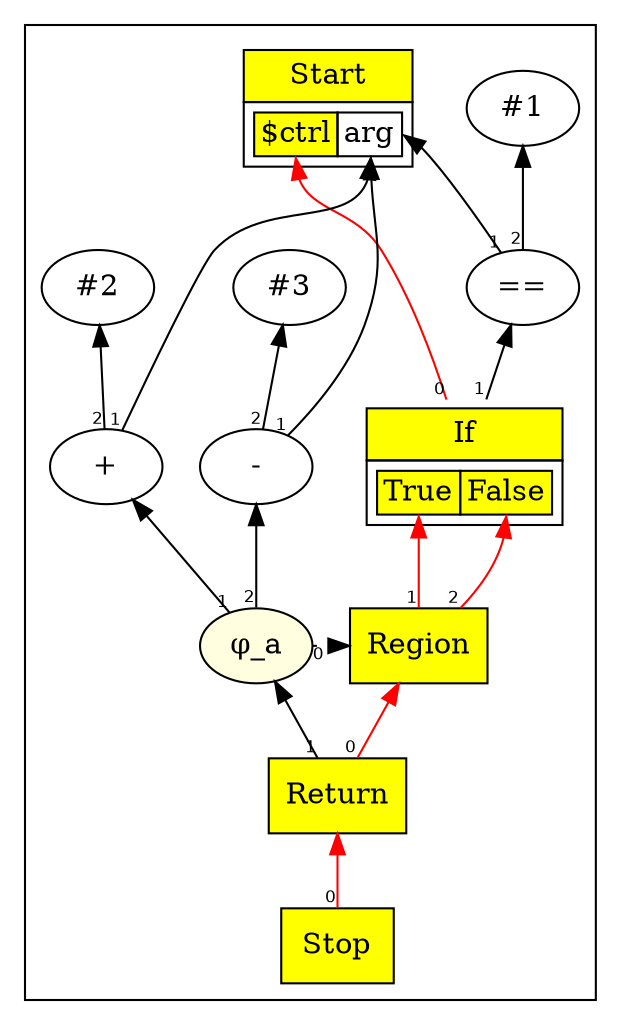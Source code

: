 digraph chapter05 {
/*
int a = 1;
if (arg == 1)
    a = arg+2;
else {
    a = arg-3;
    #showGraph;
}
#showGraph;
return a;
*/
	rankdir=BT;
	ordering="in";
	concentrate="true";
	subgraph cluster_Nodes {
		Start2 [ shape=plaintext label=<
			<TABLE BORDER="0" CELLBORDER="1" CELLSPACING="0" CELLPADDING="4">
			<TR><TD BGCOLOR="yellow">Start</TD></TR>
			<TR><TD>
				<TABLE BORDER="0" CELLBORDER="1" CELLSPACING="0">
				<TR><TD PORT="p0" BGCOLOR="yellow">$ctrl</TD><TD PORT="p1">arg</TD></TR>
				</TABLE>
			</TD></TR>
			</TABLE>>
		];
		Stop3 [ shape=box style=filled fillcolor=yellow label="Stop" ];
		Con_7 [ label="#1" ];
		EQNode8 [ label="==" ];
		If9 [ shape=plaintext label=<
			<TABLE BORDER="0" CELLBORDER="1" CELLSPACING="0" CELLPADDING="4">
			<TR><TD BGCOLOR="yellow">If</TD></TR>
			<TR><TD>
				<TABLE BORDER="0" CELLBORDER="1" CELLSPACING="0">
				<TR><TD PORT="p0" BGCOLOR="yellow">True</TD><TD PORT="p1" BGCOLOR="yellow">False</TD></TR>
				</TABLE>
			</TD></TR>
			</TABLE>>
		];
		Con_13 [ label="#2" ];
		Add14 [ label="+" ];
		Con_15 [ label="#3" ];
		Sub16 [ label="-" ];
		Region17 [ shape=box style=filled fillcolor=yellow label="Region" ];
		Phi_a18 [ style=filled fillcolor=lightyellow label="&phi;_a" ];
		Return19 [ shape=box style=filled fillcolor=yellow label="Return" ];
		{ rank=same; Region17;Phi_a18;}
	}
	edge [ fontname=Helvetica, fontsize=8 ];
	Stop3 -> Return19[taillabel=0 color=red];
	EQNode8 -> Start2:p1[taillabel=1];
	EQNode8 -> Con_7[taillabel=2];
	If9 -> Start2:p0[taillabel=0 color=red];
	If9 -> EQNode8[taillabel=1];
	Add14 -> Start2:p1[taillabel=1];
	Add14 -> Con_13[taillabel=2];
	Sub16 -> Start2:p1[taillabel=1];
	Sub16 -> Con_15[taillabel=2];
	Region17 -> If9:p0[taillabel=1 color=red];
	Region17 -> If9:p1[taillabel=2 color=red];
	Phi_a18 -> Region17 [style=dotted taillabel=0];
	Phi_a18 -> Add14[taillabel=1];
	Phi_a18 -> Sub16[taillabel=2];
	Return19 -> Region17[taillabel=0 color=red];
	Return19 -> Phi_a18[taillabel=1];
}